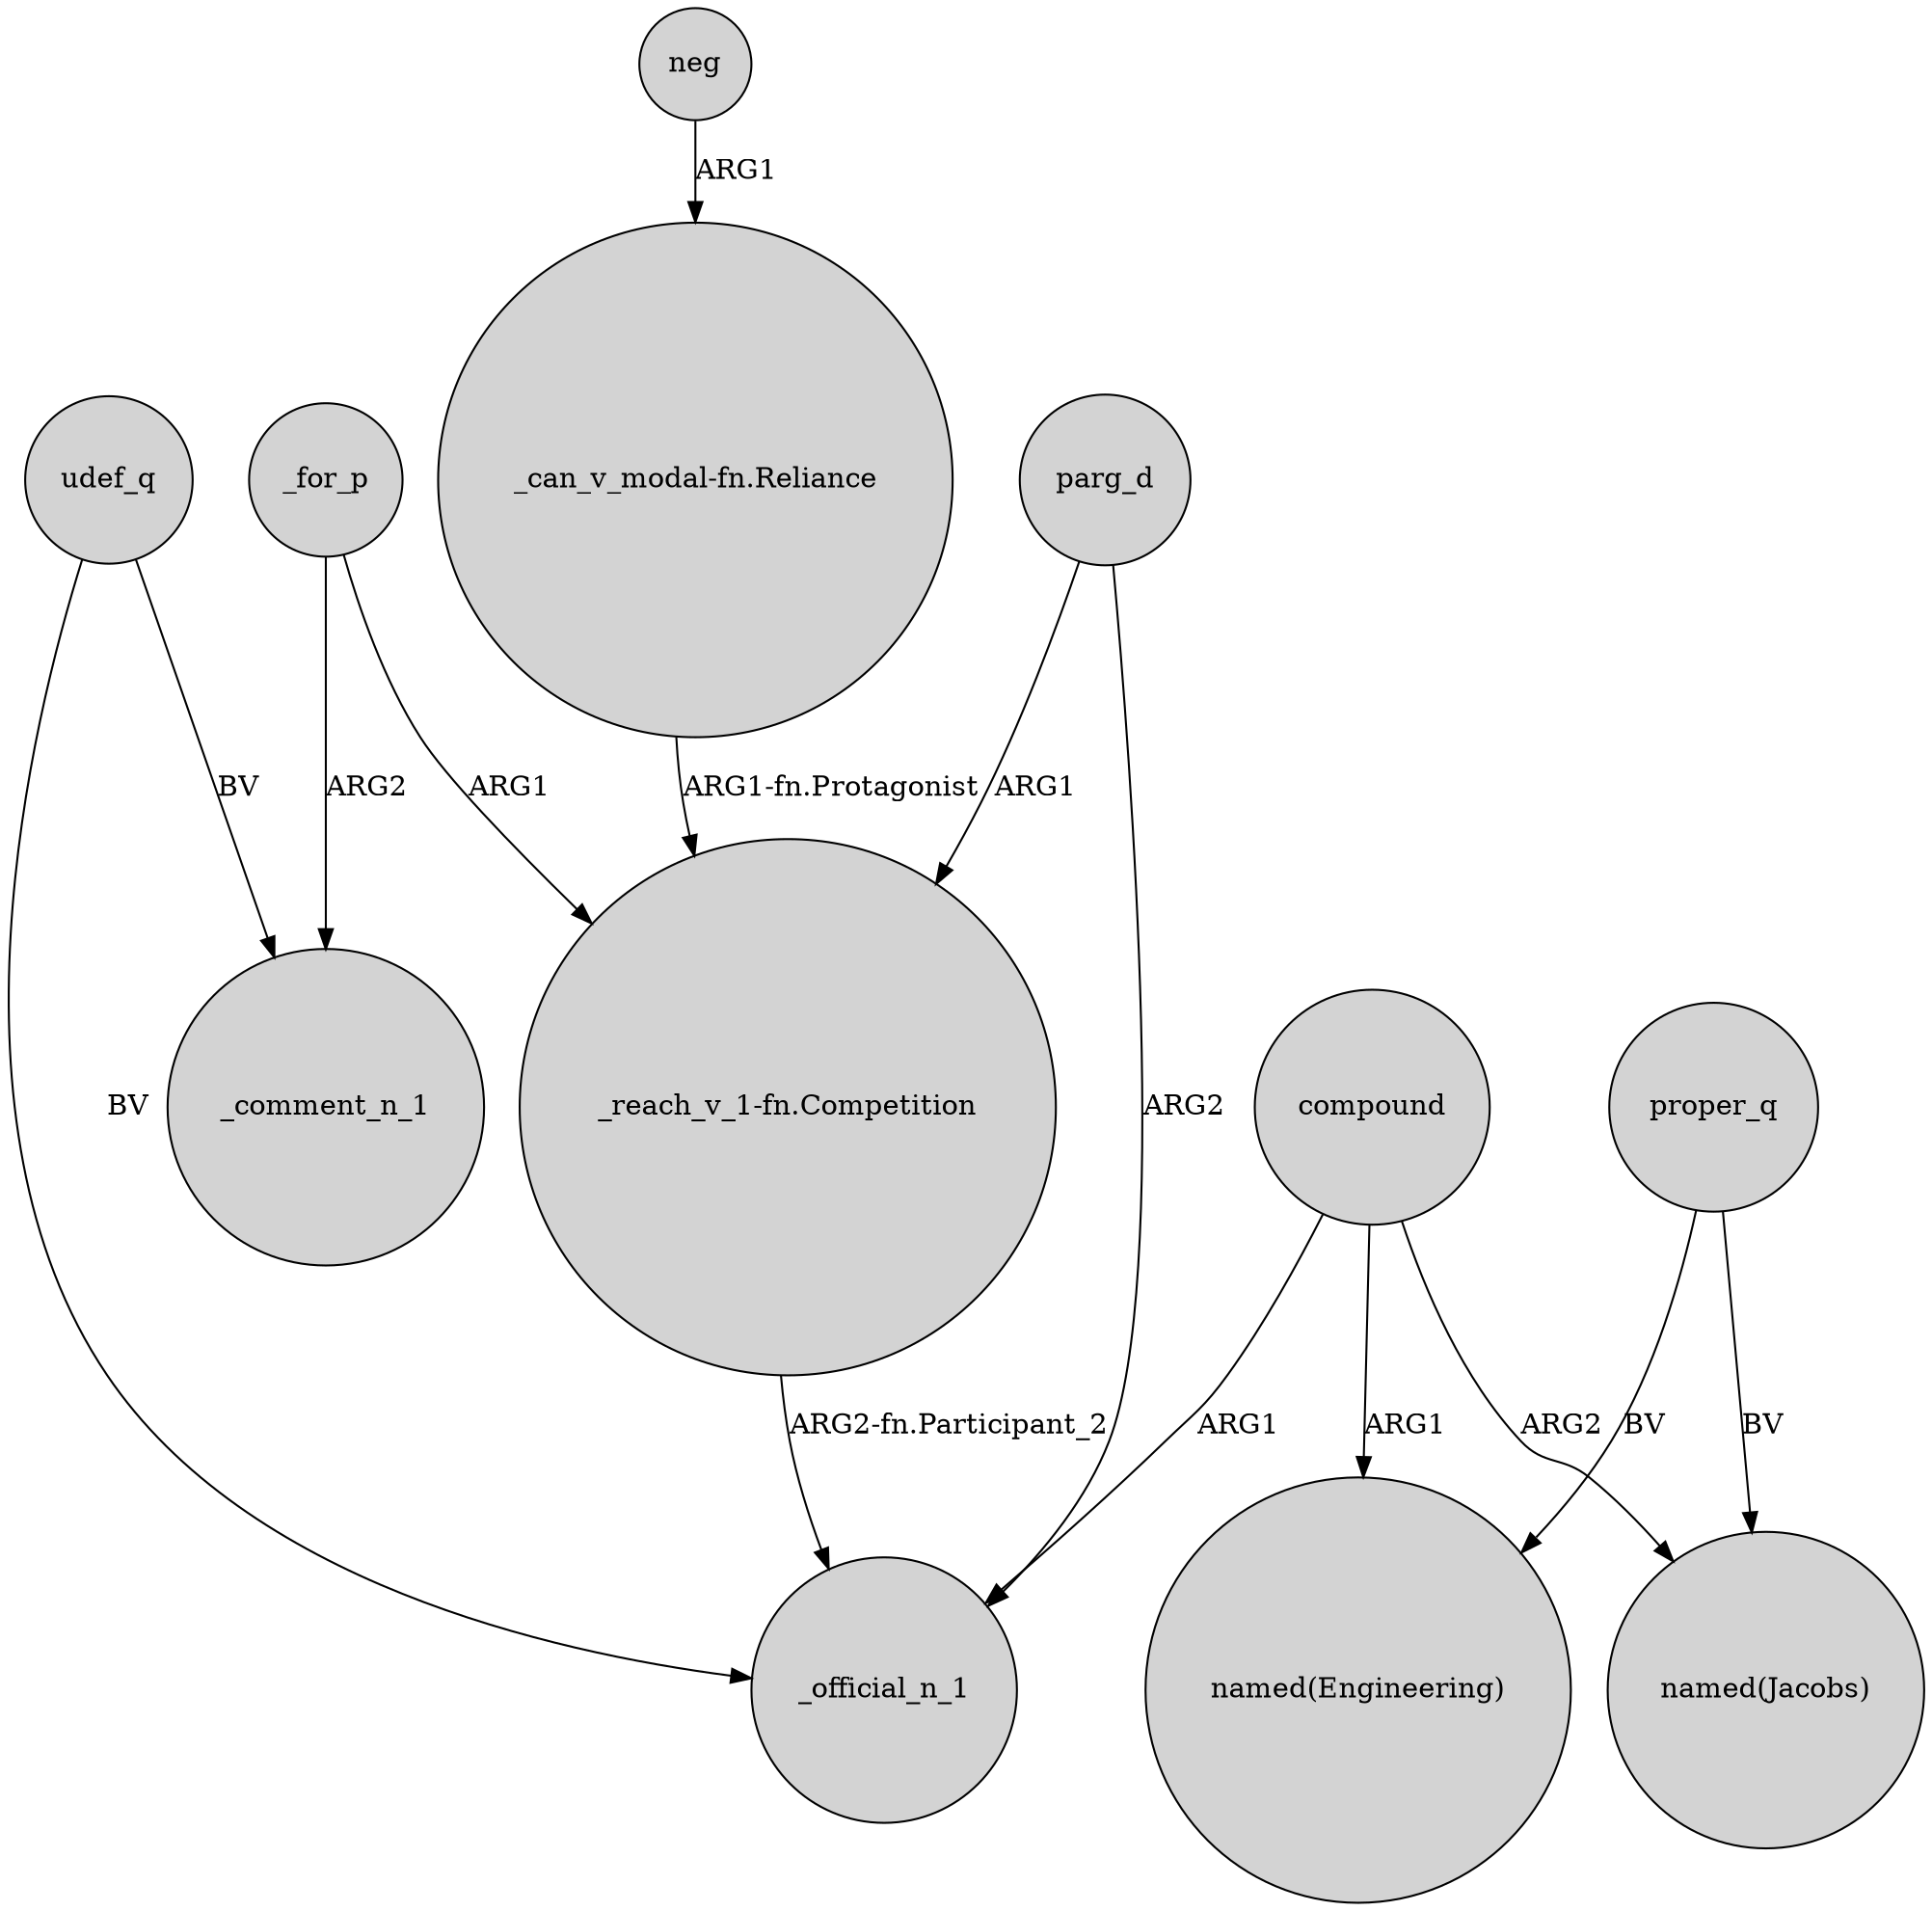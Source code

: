 digraph {
	node [shape=circle style=filled]
	neg -> "_can_v_modal-fn.Reliance" [label=ARG1]
	udef_q -> _official_n_1 [label=BV]
	parg_d -> _official_n_1 [label=ARG2]
	proper_q -> "named(Jacobs)" [label=BV]
	udef_q -> _comment_n_1 [label=BV]
	proper_q -> "named(Engineering)" [label=BV]
	"_can_v_modal-fn.Reliance" -> "_reach_v_1-fn.Competition" [label="ARG1-fn.Protagonist"]
	compound -> "named(Jacobs)" [label=ARG2]
	compound -> _official_n_1 [label=ARG1]
	compound -> "named(Engineering)" [label=ARG1]
	"_reach_v_1-fn.Competition" -> _official_n_1 [label="ARG2-fn.Participant_2"]
	_for_p -> "_reach_v_1-fn.Competition" [label=ARG1]
	parg_d -> "_reach_v_1-fn.Competition" [label=ARG1]
	_for_p -> _comment_n_1 [label=ARG2]
}
